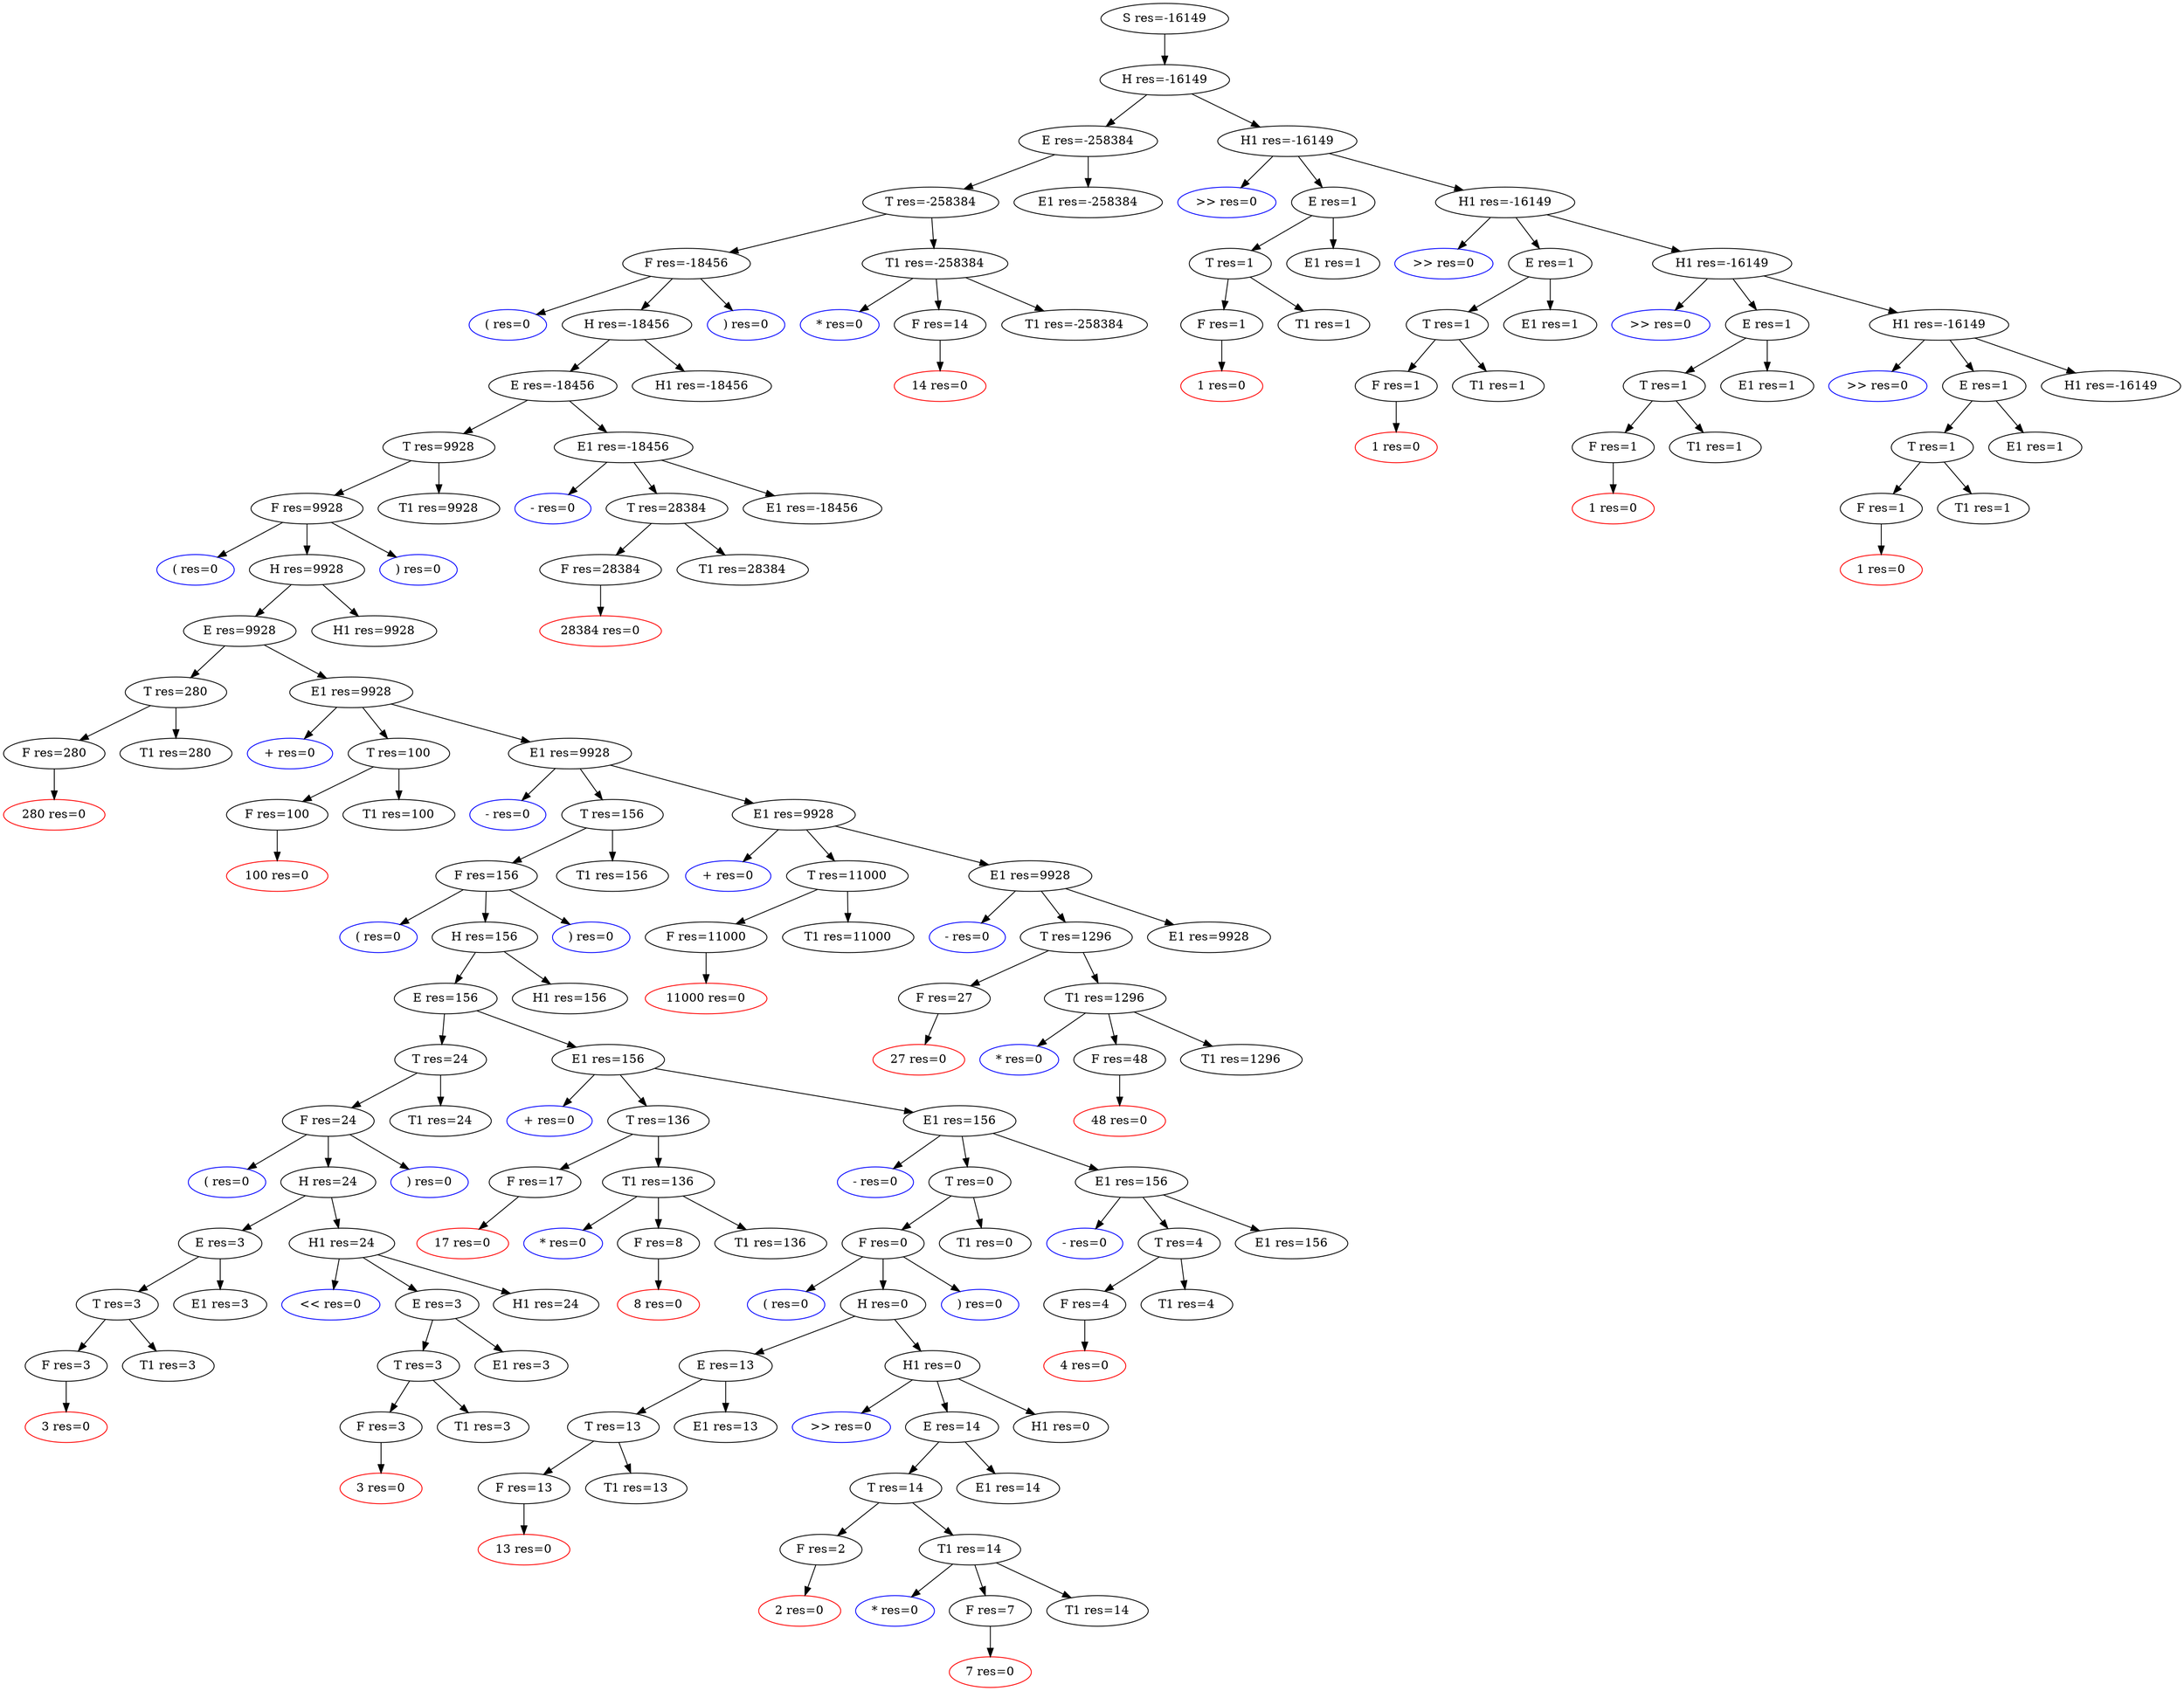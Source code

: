 digraph TreeMath {
1973538135 [label="S res=-16149" ];
1973538135 -> {1023487453};
1023487453 [label="H res=-16149" ];
1023487453 -> {1865127310, 515132998};
1865127310 [label="E res=-258384" ];
1865127310 -> {1694819250, 1365202186};
1694819250 [label="T res=-258384" ];
1694819250 -> {1651191114, 1586600255};
1651191114 [label="F res=-18456" ];
1651191114 -> {474675244, 932583850, 212628335};
474675244 [label="( res=0" , color=blue];
474675244 -> {};
932583850 [label="H res=-18456" ];
932583850 -> {359023572, 305808283};
359023572 [label="E res=-18456" ];
359023572 -> {2111991224, 292938459};
2111991224 [label="T res=9928" ];
2111991224 -> {917142466, 1993134103};
917142466 [label="F res=9928" ];
917142466 -> {405662939, 653305407, 1130478920};
405662939 [label="( res=0" , color=blue];
405662939 -> {};
653305407 [label="H res=9928" ];
653305407 -> {1404928347, 604107971};
1404928347 [label="E res=9928" ];
1404928347 -> {123961122, 1227229563};
123961122 [label="T res=280" ];
123961122 -> {1982791261, 1562557367};
1982791261 [label="F res=280" ];
1982791261 -> {1101288798};
1101288798 [label="280 res=0" , color=red];
1101288798 -> {};
1562557367 [label="T1 res=280" ];
1562557367 -> {};
1227229563 [label="E1 res=9928" ];
1227229563 -> {942731712, 971848845, 1910163204};
942731712 [label="+ res=0" , color=blue];
942731712 -> {};
971848845 [label="T res=100" ];
971848845 -> {305623748, 758529971};
305623748 [label="F res=100" ];
305623748 -> {2104457164};
2104457164 [label="100 res=0" , color=red];
2104457164 -> {};
758529971 [label="T1 res=100" ];
758529971 -> {};
1910163204 [label="E1 res=9928" ];
1910163204 -> {1521118594, 1940030785, 1869997857};
1521118594 [label="- res=0" , color=blue];
1521118594 -> {};
1940030785 [label="T res=156" ];
1940030785 -> {1763847188, 1617791695};
1763847188 [label="F res=156" ];
1763847188 -> {125993742, 1192108080, 1068824137};
125993742 [label="( res=0" , color=blue];
125993742 -> {};
1192108080 [label="H res=156" ];
1192108080 -> {864237698, 537548559};
864237698 [label="E res=156" ];
864237698 -> {380894366, 237852351};
380894366 [label="T res=24" ];
380894366 -> {608188624, 1451270520};
608188624 [label="F res=24" ];
608188624 -> {1608446010, 992136656, 511833308};
1608446010 [label="( res=0" , color=blue];
1608446010 -> {};
992136656 [label="H res=24" ];
992136656 -> {1297685781, 1705929636};
1297685781 [label="E res=3" ];
1297685781 -> {1221555852, 1509514333};
1221555852 [label="T res=3" ];
1221555852 -> {1556956098, 1252585652};
1556956098 [label="F res=3" ];
1556956098 -> {2036368507};
2036368507 [label="3 res=0" , color=red];
2036368507 -> {};
1252585652 [label="T1 res=3" ];
1252585652 -> {};
1509514333 [label="E1 res=3" ];
1509514333 -> {};
1705929636 [label="H1 res=24" ];
1705929636 -> {1785210046, 1552787810, 1361960727};
1785210046 [label="<< res=0" , color=blue];
1785210046 -> {};
1552787810 [label="E res=3" ];
1552787810 -> {739498517, 125130493};
739498517 [label="T res=3" ];
739498517 -> {914504136, 166239592};
914504136 [label="F res=3" ];
914504136 -> {991505714};
991505714 [label="3 res=0" , color=red];
991505714 -> {};
166239592 [label="T1 res=3" ];
166239592 -> {};
125130493 [label="E1 res=3" ];
125130493 -> {};
1361960727 [label="H1 res=24" ];
1361960727 -> {};
511833308 [label=") res=0" , color=blue];
511833308 -> {};
1451270520 [label="T1 res=24" ];
1451270520 -> {};
237852351 [label="E1 res=156" ];
237852351 -> {385242642, 824009085, 2085857771};
385242642 [label="+ res=0" , color=blue];
385242642 -> {};
824009085 [label="T res=136" ];
824009085 -> {248609774, 708049632};
248609774 [label="F res=17" ];
248609774 -> {1887400018};
1887400018 [label="17 res=0" , color=red];
1887400018 -> {};
708049632 [label="T1 res=136" ];
708049632 -> {285377351, 344560770, 559450121};
285377351 [label="* res=0" , color=blue];
285377351 -> {};
344560770 [label="F res=8" ];
344560770 -> {716083600};
716083600 [label="8 res=0" , color=red];
716083600 -> {};
559450121 [label="T1 res=136" ];
559450121 -> {};
2085857771 [label="E1 res=156" ];
2085857771 -> {791885625, 2001112025, 314265080};
791885625 [label="- res=0" , color=blue];
791885625 -> {};
2001112025 [label="T res=0" ];
2001112025 -> {1288141870, 2054881392};
1288141870 [label="F res=0" ];
1288141870 -> {966808741, 1908153060, 116211441};
966808741 [label="( res=0" , color=blue];
966808741 -> {};
1908153060 [label="H res=0" ];
1908153060 -> {607635164, 529116035};
607635164 [label="E res=13" ];
607635164 -> {242481580, 1627800613};
242481580 [label="T res=13" ];
242481580 -> {2065530879, 697960108};
2065530879 [label="F res=13" ];
2065530879 -> {943010986};
943010986 [label="13 res=0" , color=red];
943010986 -> {};
697960108 [label="T1 res=13" ];
697960108 -> {};
1627800613 [label="E1 res=13" ];
1627800613 -> {};
529116035 [label="H1 res=0" ];
529116035 -> {1807837413, 2066940133, 48612937};
1807837413 [label=">> res=0" , color=blue];
1807837413 -> {};
2066940133 [label="E res=14" ];
2066940133 -> {325333723, 1937962514};
325333723 [label="T res=14" ];
325333723 -> {274064559, 1018081122};
274064559 [label="F res=2" ];
274064559 -> {242131142};
242131142 [label="2 res=0" , color=red];
242131142 -> {};
1018081122 [label="T1 res=14" ];
1018081122 -> {1782113663, 1433867275, 476800120};
1782113663 [label="* res=0" , color=blue];
1782113663 -> {};
1433867275 [label="F res=7" ];
1433867275 -> {1744347043};
1744347043 [label="7 res=0" , color=red];
1744347043 -> {};
476800120 [label="T1 res=14" ];
476800120 -> {};
1937962514 [label="E1 res=14" ];
1937962514 -> {};
48612937 [label="H1 res=0" ];
48612937 -> {};
116211441 [label=") res=0" , color=blue];
116211441 -> {};
2054881392 [label="T1 res=0" ];
2054881392 -> {};
314265080 [label="E1 res=156" ];
314265080 -> {1254526270, 662441761, 1618212626};
1254526270 [label="- res=0" , color=blue];
1254526270 -> {};
662441761 [label="T res=4" ];
662441761 -> {1129670968, 1023714065};
1129670968 [label="F res=4" ];
1129670968 -> {2051450519};
2051450519 [label="4 res=0" , color=red];
2051450519 -> {};
1023714065 [label="T1 res=4" ];
1023714065 -> {};
1618212626 [label="E1 res=156" ];
1618212626 -> {};
537548559 [label="H1 res=156" ];
537548559 -> {};
1068824137 [label=") res=0" , color=blue];
1068824137 -> {};
1617791695 [label="T1 res=156" ];
1617791695 -> {};
1869997857 [label="E1 res=9928" ];
1869997857 -> {99747242, 1837543557, 1971489295};
99747242 [label="+ res=0" , color=blue];
99747242 -> {};
1837543557 [label="T res=11000" ];
1837543557 -> {985655350, 804611486};
985655350 [label="F res=11000" ];
985655350 -> {2008017533};
2008017533 [label="11000 res=0" , color=red];
2008017533 -> {};
804611486 [label="T1 res=11000" ];
804611486 -> {};
1971489295 [label="E1 res=9928" ];
1971489295 -> {370988149, 1395089624, 1476011703};
370988149 [label="- res=0" , color=blue];
370988149 -> {};
1395089624 [label="T res=1296" ];
1395089624 -> {1603195447, 792791759};
1603195447 [label="F res=27" ];
1603195447 -> {1191747167};
1191747167 [label="27 res=0" , color=red];
1191747167 -> {};
792791759 [label="T1 res=1296" ];
792791759 -> {1094834071, 1761061602, 1330106945};
1094834071 [label="* res=0" , color=blue];
1094834071 -> {};
1761061602 [label="F res=48" ];
1761061602 -> {1279149968};
1279149968 [label="48 res=0" , color=red];
1279149968 -> {};
1330106945 [label="T1 res=1296" ];
1330106945 -> {};
1476011703 [label="E1 res=9928" ];
1476011703 -> {};
604107971 [label="H1 res=9928" ];
604107971 -> {};
1130478920 [label=") res=0" , color=blue];
1130478920 -> {};
1993134103 [label="T1 res=9928" ];
1993134103 -> {};
292938459 [label="E1 res=-18456" ];
292938459 -> {59559151, 1450821318, 668849042};
59559151 [label="- res=0" , color=blue];
59559151 -> {};
1450821318 [label="T res=28384" ];
1450821318 -> {434176574, 2096057945};
434176574 [label="F res=28384" ];
434176574 -> {1689843956};
1689843956 [label="28384 res=0" , color=red];
1689843956 -> {};
2096057945 [label="T1 res=28384" ];
2096057945 -> {};
668849042 [label="E1 res=-18456" ];
668849042 -> {};
305808283 [label="H1 res=-18456" ];
305808283 -> {};
212628335 [label=") res=0" , color=blue];
212628335 -> {};
1586600255 [label="T1 res=-258384" ];
1586600255 -> {766572210, 1020391880, 977993101};
766572210 [label="* res=0" , color=blue];
766572210 -> {};
1020391880 [label="F res=14" ];
1020391880 -> {429313384};
429313384 [label="14 res=0" , color=red];
429313384 -> {};
977993101 [label="T1 res=-258384" ];
977993101 -> {};
1365202186 [label="E1 res=-258384" ];
1365202186 -> {};
515132998 [label="H1 res=-16149" ];
515132998 -> {859417998, 5592464, 1830712962};
859417998 [label=">> res=0" , color=blue];
859417998 -> {};
5592464 [label="E res=1" ];
5592464 -> {1112280004, 1013423070};
1112280004 [label="T res=1" ];
1112280004 -> {380936215, 142638629};
380936215 [label="F res=1" ];
380936215 -> {707806938};
707806938 [label="1 res=0" , color=red];
707806938 -> {};
142638629 [label="T1 res=1" ];
142638629 -> {};
1013423070 [label="E1 res=1" ];
1013423070 -> {};
1830712962 [label="H1 res=-16149" ];
1830712962 -> {705265961, 428746855, 317983781};
705265961 [label=">> res=0" , color=blue];
705265961 -> {};
428746855 [label="E res=1" ];
428746855 -> {987405879, 1555845260};
987405879 [label="T res=1" ];
987405879 -> {874088044, 104739310};
874088044 [label="F res=1" ];
874088044 -> {1761291320};
1761291320 [label="1 res=0" , color=red];
1761291320 -> {};
104739310 [label="T1 res=1" ];
104739310 -> {};
1555845260 [label="E1 res=1" ];
1555845260 -> {};
317983781 [label="H1 res=-16149" ];
317983781 -> {1451043227, 783286238, 1500056228};
1451043227 [label=">> res=0" , color=blue];
1451043227 -> {};
783286238 [label="E res=1" ];
783286238 -> {1749186397, 1464642111};
1749186397 [label="T res=1" ];
1749186397 -> {105704967, 392292416};
105704967 [label="F res=1" ];
105704967 -> {1818402158};
1818402158 [label="1 res=0" , color=red];
1818402158 -> {};
392292416 [label="T1 res=1" ];
392292416 -> {};
1464642111 [label="E1 res=1" ];
1464642111 -> {};
1500056228 [label="H1 res=-16149" ];
1500056228 -> {1590550415, 1058025095, 665576141};
1590550415 [label=">> res=0" , color=blue];
1590550415 -> {};
1058025095 [label="E res=1" ];
1058025095 -> {1599771323, 1876631416};
1599771323 [label="T res=1" ];
1599771323 -> {1359044626, 692342133};
1359044626 [label="F res=1" ];
1359044626 -> {578866604};
578866604 [label="1 res=0" , color=red];
578866604 -> {};
692342133 [label="T1 res=1" ];
692342133 -> {};
1876631416 [label="E1 res=1" ];
1876631416 -> {};
665576141 [label="H1 res=-16149" ];
665576141 -> {};

}